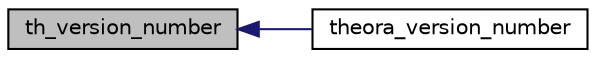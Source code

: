 digraph "th_version_number"
{
  edge [fontname="Helvetica",fontsize="10",labelfontname="Helvetica",labelfontsize="10"];
  node [fontname="Helvetica",fontsize="10",shape=record];
  rankdir="LR";
  Node1 [label="th_version_number",height=0.2,width=0.4,color="black", fillcolor="grey75", style="filled", fontcolor="black"];
  Node1 -> Node2 [dir="back",color="midnightblue",fontsize="10",style="solid",fontname="Helvetica"];
  Node2 [label="theora_version_number",height=0.2,width=0.4,color="black", fillcolor="white", style="filled",URL="$group__oldfuncs.html#gad181f4b19d455dcc2bef2533530b84c8"];
}
